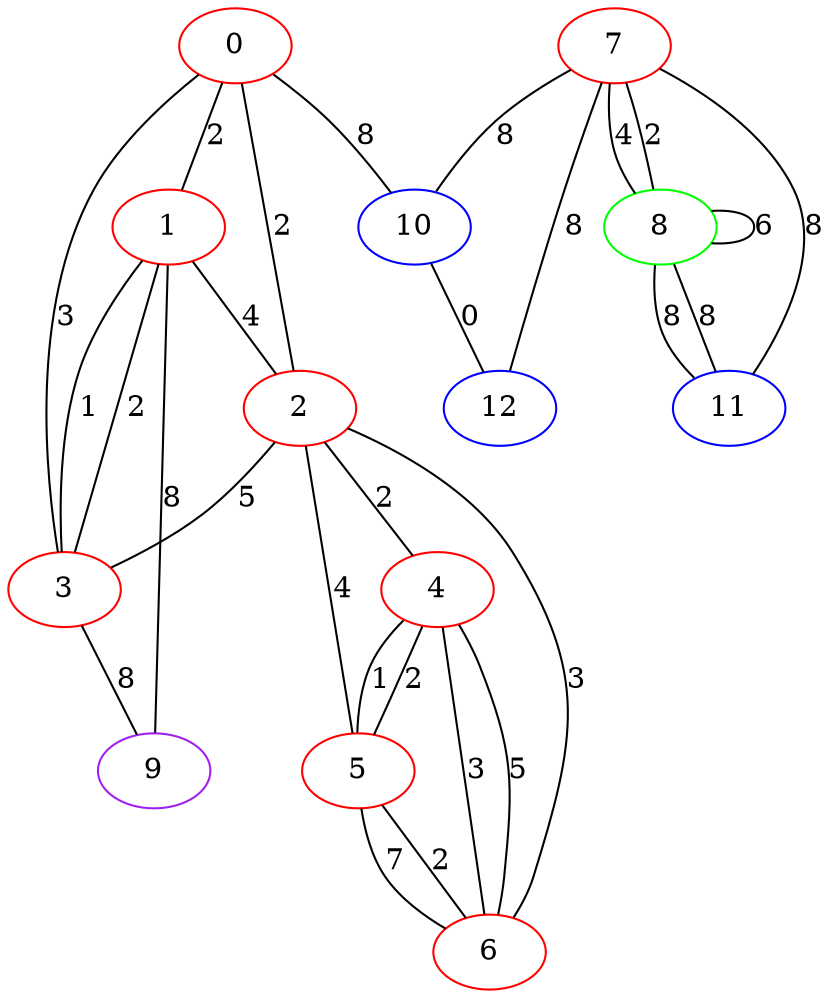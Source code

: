 graph "" {
0 [color=red, weight=1];
1 [color=red, weight=1];
2 [color=red, weight=1];
3 [color=red, weight=1];
4 [color=red, weight=1];
5 [color=red, weight=1];
6 [color=red, weight=1];
7 [color=red, weight=1];
8 [color=green, weight=2];
9 [color=purple, weight=4];
10 [color=blue, weight=3];
11 [color=blue, weight=3];
12 [color=blue, weight=3];
0 -- 1  [key=0, label=2];
0 -- 2  [key=0, label=2];
0 -- 3  [key=0, label=3];
0 -- 10  [key=0, label=8];
1 -- 9  [key=0, label=8];
1 -- 2  [key=0, label=4];
1 -- 3  [key=0, label=2];
1 -- 3  [key=1, label=1];
2 -- 3  [key=0, label=5];
2 -- 4  [key=0, label=2];
2 -- 5  [key=0, label=4];
2 -- 6  [key=0, label=3];
3 -- 9  [key=0, label=8];
4 -- 5  [key=0, label=1];
4 -- 5  [key=1, label=2];
4 -- 6  [key=0, label=3];
4 -- 6  [key=1, label=5];
5 -- 6  [key=0, label=2];
5 -- 6  [key=1, label=7];
7 -- 8  [key=0, label=2];
7 -- 8  [key=1, label=4];
7 -- 10  [key=0, label=8];
7 -- 11  [key=0, label=8];
7 -- 12  [key=0, label=8];
8 -- 8  [key=0, label=6];
8 -- 11  [key=0, label=8];
8 -- 11  [key=1, label=8];
10 -- 12  [key=0, label=0];
}
